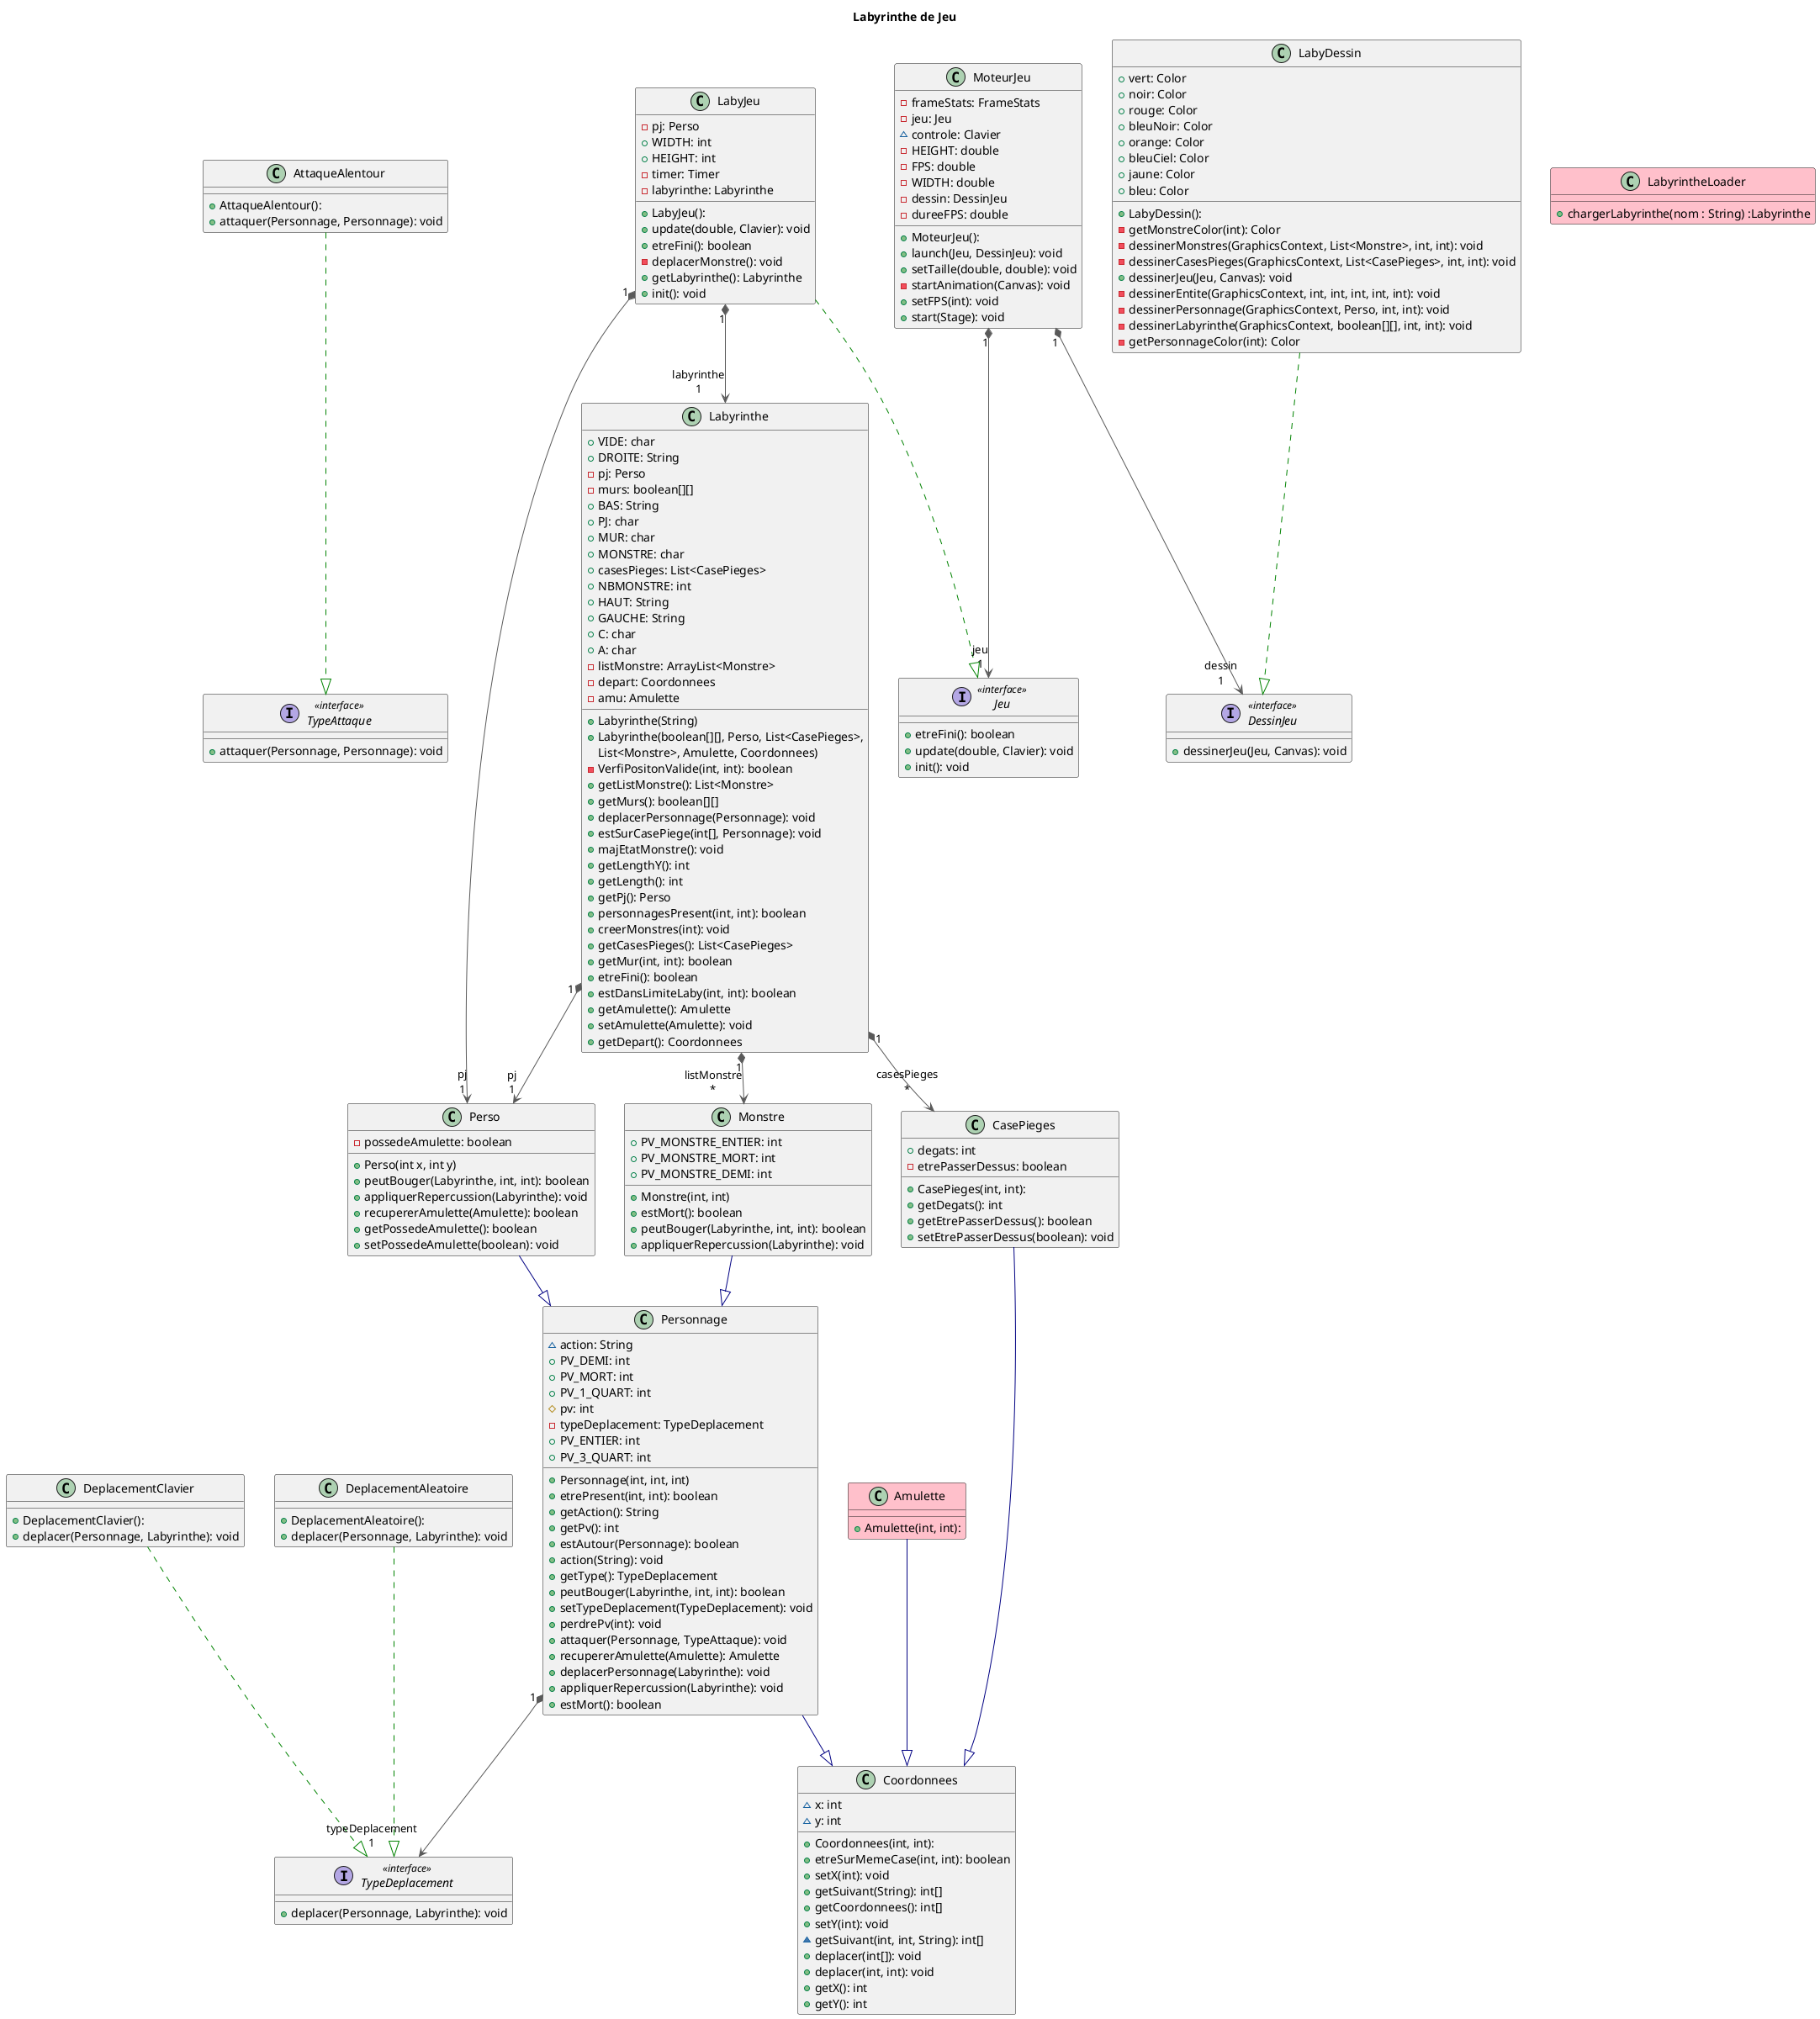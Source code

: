@startuml
title Labyrinthe de Jeu

'''classes'''
class AttaqueAlentour {
  + AttaqueAlentour():
  + attaquer(Personnage, Personnage): void
}

class CasePieges {
  + CasePieges(int, int):
  + degats: int
  - etrePasserDessus: boolean
  + getDegats(): int
  + getEtrePasserDessus(): boolean
  + setEtrePasserDessus(boolean): void
}

class Coordonnees {
  + Coordonnees(int, int):
  ~ x: int
  ~ y: int
  + etreSurMemeCase(int, int): boolean
  + setX(int): void
  + getSuivant(String): int[]
  + getCoordonnees(): int[]
  + setY(int): void
  ~ getSuivant(int, int, String): int[]
  + deplacer(int[]): void
  + deplacer(int, int): void
  + getX(): int
  + getY(): int
}

class DeplacementAleatoire {
  + DeplacementAleatoire():
  + deplacer(Personnage, Labyrinthe): void
}

class DeplacementClavier {
  + DeplacementClavier():
  + deplacer(Personnage, Labyrinthe): void
}

interface DessinJeu << interface >> {
  + dessinerJeu(Jeu, Canvas): void
}

interface Jeu << interface >> {
  + etreFini(): boolean
  + update(double, Clavier): void
  + init(): void
}

class LabyDessin {
  + LabyDessin():
  + vert: Color
  + noir: Color
  + rouge: Color
  + bleuNoir: Color
  + orange: Color
  + bleuCiel: Color
  + jaune: Color
  + bleu: Color
  - getMonstreColor(int): Color
  - dessinerMonstres(GraphicsContext, List<Monstre>, int, int): void
  - dessinerCasesPieges(GraphicsContext, List<CasePieges>, int, int): void
  + dessinerJeu(Jeu, Canvas): void
  - dessinerEntite(GraphicsContext, int, int, int, int, int): void
  - dessinerPersonnage(GraphicsContext, Perso, int, int): void
  - dessinerLabyrinthe(GraphicsContext, boolean[][], int, int): void
  - getPersonnageColor(int): Color

}

class LabyJeu {
  + LabyJeu():
  - pj: Perso
  + WIDTH: int
  + HEIGHT: int
  - timer: Timer
  - labyrinthe: Labyrinthe
  + update(double, Clavier): void
  + etreFini(): boolean
  - deplacerMonstre(): void
  + getLabyrinthe(): Labyrinthe
  + init(): void
}
class LabyrintheLoader #pink{
    + chargerLabyrinthe(nom : String) :Labyrinthe
}
class Labyrinthe {
  +Labyrinthe(String)
  +Labyrinthe(boolean[][], Perso, List<CasePieges>,
   List<Monstre>, Amulette, Coordonnees)
  +VIDE: char
  +DROITE: String
  -pj: Perso
  -murs: boolean[][]
  +BAS: String
  +PJ: char
  +MUR: char
  +MONSTRE: char
  +casesPieges: List<CasePieges>
  +NBMONSTRE: int
  +HAUT: String
  +GAUCHE: String
  +C: char
  +A: char
  -listMonstre: ArrayList<Monstre>
  -depart: Coordonnees
  -amu: Amulette
  -VerfiPositonValide(int, int): boolean
  +getListMonstre(): List<Monstre>
  +getMurs(): boolean[][]
  +deplacerPersonnage(Personnage): void
  +estSurCasePiege(int[], Personnage): void
  +majEtatMonstre(): void
  +getLengthY(): int
  +getLength(): int
  +getPj(): Perso
  +personnagesPresent(int, int): boolean
  +creerMonstres(int): void
  +getCasesPieges(): List<CasePieges>
  +getMur(int, int): boolean
  +etreFini(): boolean
  +estDansLimiteLaby(int, int): boolean
  +getAmulette(): Amulette
  +setAmulette(Amulette): void
  +getDepart(): Coordonnees
}

class Monstre {
  +Monstre(int, int)
  +PV_MONSTRE_ENTIER: int
  +PV_MONSTRE_MORT: int
  +PV_MONSTRE_DEMI: int
  +estMort(): boolean
  +peutBouger(Labyrinthe, int, int): boolean
  +appliquerRepercussion(Labyrinthe): void
}

class MoteurJeu {
  + MoteurJeu():
  - frameStats: FrameStats
  - jeu: Jeu
  ~ controle: Clavier
  - HEIGHT: double
  - FPS: double
  - WIDTH: double
  - dessin: DessinJeu
  - dureeFPS: double
  + launch(Jeu, DessinJeu): void
  + setTaille(double, double): void
  - startAnimation(Canvas): void
  + setFPS(int): void
  + start(Stage): void
}

class Perso  {
  + Perso(int x, int y)
  + peutBouger(Labyrinthe, int, int): boolean
  + appliquerRepercussion(Labyrinthe): void
  + recupererAmulette(Amulette): boolean
  + getPossedeAmulette(): boolean
  + setPossedeAmulette(boolean): void
  - possedeAmulette: boolean
}

class Personnage {
  +Personnage(int, int, int)
  ~action: String
  +PV_DEMI: int
  +PV_MORT: int
  +PV_1_QUART: int
  #pv: int
  -typeDeplacement: TypeDeplacement
  +PV_ENTIER: int
  +PV_3_QUART: int
  +etrePresent(int, int): boolean
  +getAction(): String
  +getPv(): int
  +estAutour(Personnage): boolean
  +action(String): void
  +getType(): TypeDeplacement
  +peutBouger(Labyrinthe, int, int): boolean
  +setTypeDeplacement(TypeDeplacement): void
  +perdrePv(int): void
  +attaquer(Personnage, TypeAttaque): void
  +recupererAmulette(Amulette): Amulette
  +deplacerPersonnage(Labyrinthe): void
  +appliquerRepercussion(Labyrinthe): void
  +estMort(): boolean
}


class Amulette #pink {
  + Amulette(int, int):
}

interface TypeAttaque << interface >>{
  + attaquer(Personnage, Personnage): void
}

interface TypeDeplacement << interface >> {
  + deplacer(Personnage, Labyrinthe): void
}

'''relations'''
AttaqueAlentour       -[#008200,dashed]-^  TypeAttaque
CasePieges            -[#000082,plain]-^  Coordonnees
DeplacementAleatoire  -[#008200,dashed]-^  TypeDeplacement
DeplacementClavier    -[#008200,dashed]-^  TypeDeplacement
LabyDessin            -[#008200,dashed]-^  DessinJeu
LabyJeu               -[#008200,dashed]-^  Jeu
LabyJeu              "1" *-[#595959,plain]-> "labyrinthe\n1" Labyrinthe
LabyJeu              "1" *-[#595959,plain]-> "pj\n1" Perso
Labyrinthe           "1" *-[#595959,plain]-> "casesPieges\n*" CasePieges
Labyrinthe           "1" *-[#595959,plain]-> "listMonstre\n*" Monstre
Labyrinthe           "1" *-[#595959,plain]-> "pj\n1" Perso
Monstre               -[#000082,plain]-^  Personnage
MoteurJeu            "1" *-[#595959,plain]-> "dessin\n1" DessinJeu
MoteurJeu            "1" *-[#595959,plain]-> "jeu\n1" Jeu
Perso                 -[#000082,plain]-^  Personnage
Personnage            -[#000082,plain]-^  Coordonnees
Amulette            -[#000082,plain]-^  Coordonnees
Personnage           "1" *-[#595959,plain]-> "typeDeplacement\n1" TypeDeplacement

@enduml